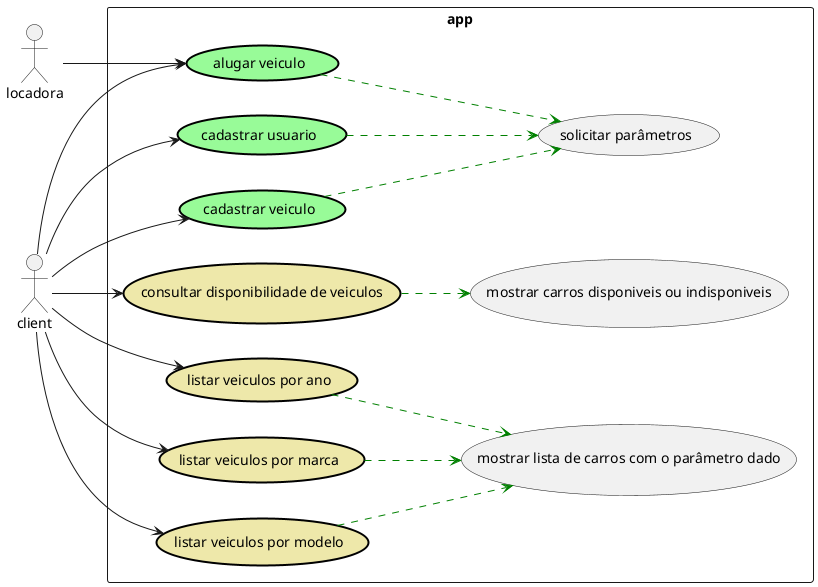 @startuml diagrama_de_caso_de_uso
left to right direction

actor locadora
actor client

rectangle app{
    
    usecase "solicitar parâmetros" as solicitar_parametros 

    usecase "mostrar carros disponiveis ou indisponiveis" as show_carros_disponiveis_ou_indisponiveis

    usecase "mostrar lista de carros com o parâmetro dado" as showListCar

    usecase "cadastrar usuario" as cadastrar_user #palegreen;line:black;line.bold;text:black

    usecase "cadastrar veiculo" as cadastrar_veicle #palegreen;line:black;line.bold;text:black

    usecase "alugar veiculo" as aluguel_veicle #palegreen;line:black;line.bold;text:black

    usecase "consultar disponibilidade de veiculos" as c_d_veicle #PaleGoldenRod;line:black;line.bold;text:black

    usecase "listar veiculos por marca" as l_v_marca #PaleGoldenRod;line:black;line.bold;text:black

    usecase "listar veiculos por modelo" as l_v_model #PaleGoldenRod;line:black;line.bold;text:black

    usecase "listar veiculos por ano" as l_v_ano #PaleGoldenRod;line:black;line.bold;text:black

}

client --> cadastrar_veicle
client --> c_d_veicle
client --> l_v_marca
client --> l_v_model
client --> l_v_ano
client --> cadastrar_user
client --> aluguel_veicle
locadora --> aluguel_veicle

cadastrar_user --> solicitar_parametros #green;line.dashed;text:green

aluguel_veicle --> solicitar_parametros #green;line.dashed;text:green

cadastrar_veicle --> solicitar_parametros #green;line.dashed;text:green

c_d_veicle --> show_carros_disponiveis_ou_indisponiveis #green;line.dashed;text:green

l_v_marca --> showListCar #green;line.dashed;text:green
l_v_model --> showListCar #green;line.dashed;text:green
l_v_ano --> showListCar #green;line.dashed;text:green

@enduml